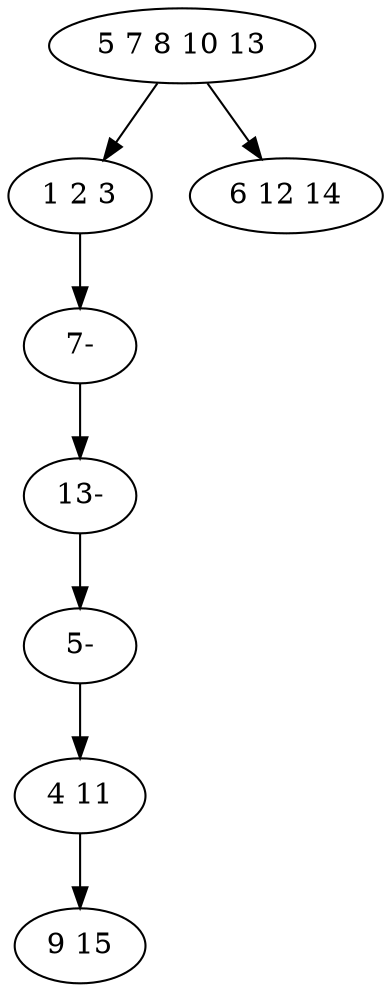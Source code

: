 digraph true_tree {
	"0" -> "1"
	"0" -> "2"
	"1" -> "5"
	"3" -> "4"
	"5" -> "6"
	"6" -> "7"
	"7" -> "3"
	"0" [label="5 7 8 10 13"];
	"1" [label="1 2 3"];
	"2" [label="6 12 14"];
	"3" [label="4 11"];
	"4" [label="9 15"];
	"5" [label="7-"];
	"6" [label="13-"];
	"7" [label="5-"];
}
